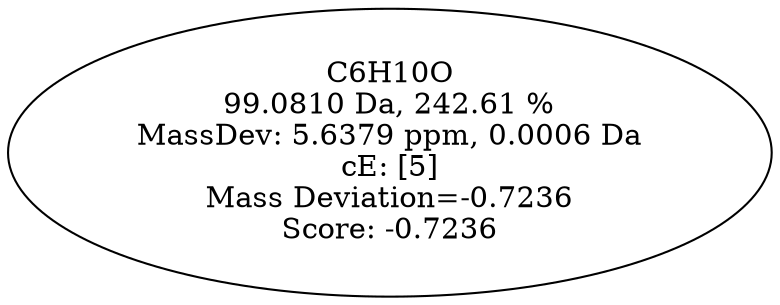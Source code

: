 strict digraph {
v1 [label="C6H10O\n99.0810 Da, 242.61 %\nMassDev: 5.6379 ppm, 0.0006 Da\ncE: [5]\nMass Deviation=-0.7236\nScore: -0.7236"];
}